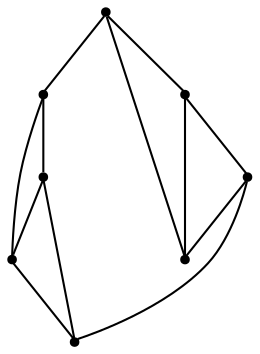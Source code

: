 graph {
  node [shape=point,comment="{\"directed\":false,\"doi\":\"10.1007/978-3-031-22203-0_21\",\"figure\":\"2 (2)\"}"]

  v0 [pos="1272.9434043287076,374.57811773443666"]
  v1 [pos="1197.1229914256003,450.4017981924435"]
  v2 [pos="1272.9434043287079,526.2211546910407"]
  v3 [pos="1045.4790338898135,374.57811773443666"]
  v4 [pos="1121.3036595255935,450.4017981924435"]
  v5 [pos="1045.4790338898135,526.2211546910406"]
  v6 [pos="1272.9434043287079,450.4017981924435"]
  v7 [pos="1045.4790338898135,450.4017981924435"]

  v0 -- v1 [id="-1",pos="1272.9434043287076,374.57811773443666 1222.394745506025,374.578022352979 1197.124072428701,399.852582505648 1197.1229914256003,450.4017981924435"]
  v7 -- v4 [id="-2",pos="1045.4790338898135,450.4017981924435 1121.3036595255935,450.4017981924435 1121.3036595255935,450.4017981924435 1121.3036595255935,450.4017981924435"]
  v3 -- v7 [id="-3",pos="1045.4790338898135,374.57811773443666 1045.4790338898135,450.4017981924435 1045.4790338898135,450.4017981924435 1045.4790338898135,450.4017981924435"]
  v7 -- v5 [id="-4",pos="1045.4790338898135,450.4017981924435 1045.4790338898135,526.2211546910406 1045.4790338898135,526.2211546910406 1045.4790338898135,526.2211546910406"]
  v2 -- v1 [id="-5",pos="1272.9434043287079,526.2211546910407 1222.394745506025,526.2211546910406 1197.124072428701,500.94659453837164 1197.1229914256003,450.4017981924435"]
  v3 -- v0 [id="-6",pos="1045.4790338898135,374.57811773443666 1045.479049786918,260.8447590271312 1272.9444853318087,260.8447590271312 1272.9434043287076,374.57811773443666"]
  v3 -- v4 [id="-7",pos="1045.4790338898135,374.57811773443666 1096.0245927771336,374.57811773443666 1121.3036595255935,399.8526778871056 1121.3036595255935,450.4017981924435"]
  v5 -- v2 [id="-8",pos="1045.4790338898135,526.2211546910406 1045.479049786918,639.9503802018514 1272.9444853318087,639.9503802018514 1272.9434043287079,526.2211546910407"]
  v5 -- v4 [id="-9",pos="1045.4790338898135,526.2211546910406 1096.0245927771336,526.2212500724982 1121.3036595255935,500.9466899198292 1121.3036595255935,450.4017981924435"]
  v6 -- v2 [id="-10",pos="1272.9434043287079,450.4017981924435 1272.9434043287079,526.2211546910407 1272.9434043287079,526.2211546910407 1272.9434043287079,526.2211546910407"]
  v0 -- v6 [id="-11",pos="1272.9434043287076,374.57811773443666 1272.9434043287079,450.4017981924435 1272.9434043287079,450.4017981924435 1272.9434043287079,450.4017981924435"]
  v1 -- v6 [id="-12",pos="1197.1229914256003,450.4017981924435 1272.9434043287079,450.4017981924435 1272.9434043287079,450.4017981924435 1272.9434043287079,450.4017981924435"]
}